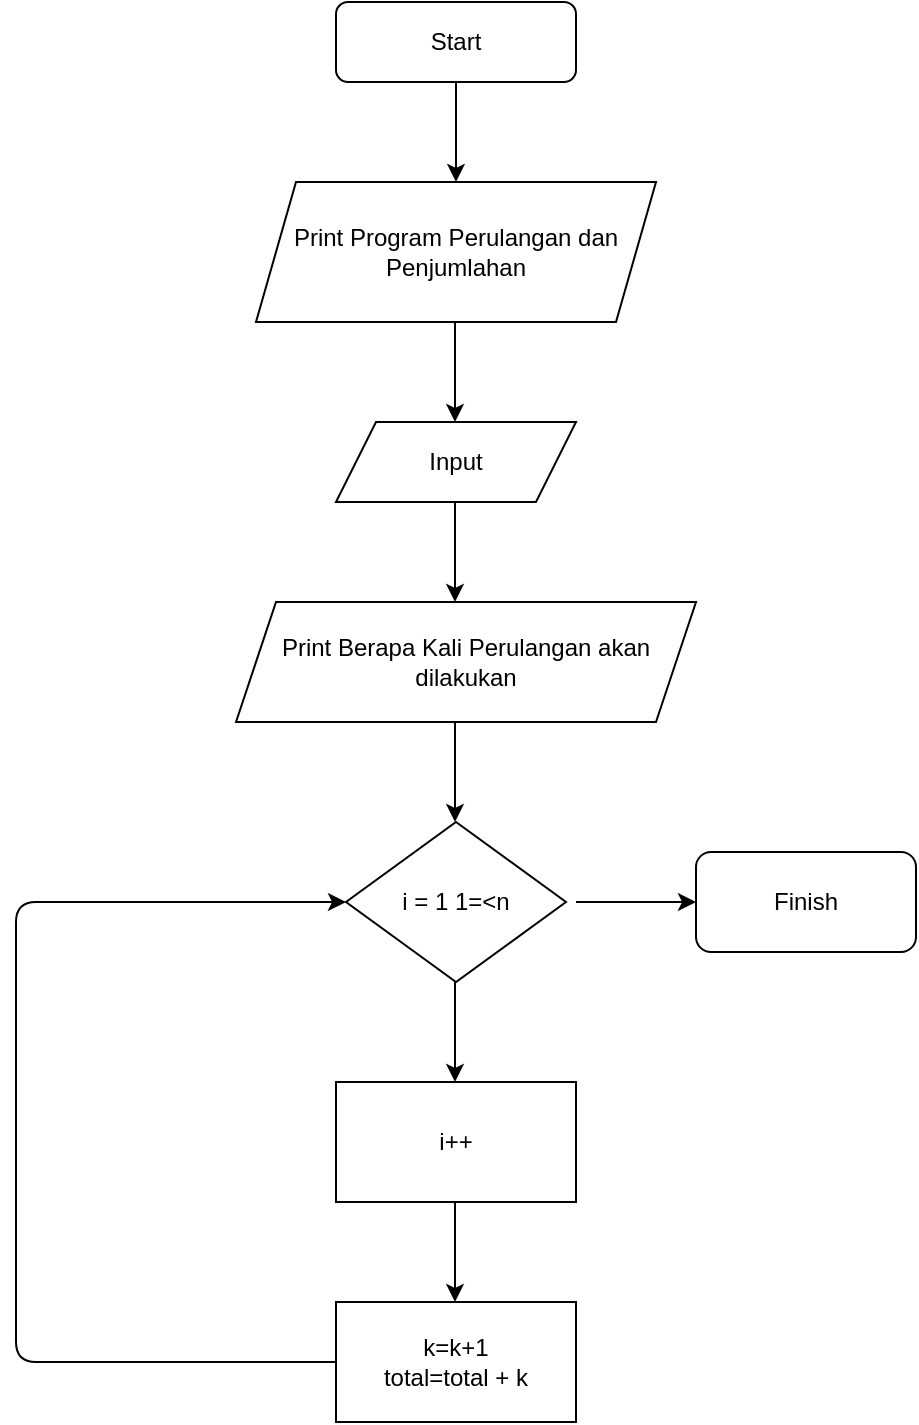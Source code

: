 <mxfile>
    <diagram id="HfKbD6i3CzUYfWaXi1h5" name="Page-1">
        <mxGraphModel dx="474" dy="568" grid="1" gridSize="10" guides="1" tooltips="1" connect="1" arrows="1" fold="1" page="1" pageScale="1" pageWidth="850" pageHeight="1100" math="0" shadow="0">
            <root>
                <mxCell id="0"/>
                <mxCell id="1" parent="0"/>
                <mxCell id="2" value="Start" style="rounded=1;whiteSpace=wrap;html=1;" vertex="1" parent="1">
                    <mxGeometry x="390" y="20" width="120" height="40" as="geometry"/>
                </mxCell>
                <mxCell id="3" value="" style="endArrow=classic;html=1;" edge="1" parent="1">
                    <mxGeometry width="50" height="50" relative="1" as="geometry">
                        <mxPoint x="450" y="60" as="sourcePoint"/>
                        <mxPoint x="450" y="110" as="targetPoint"/>
                    </mxGeometry>
                </mxCell>
                <mxCell id="4" value="Print Program Perulangan dan Penjumlahan" style="shape=parallelogram;perimeter=parallelogramPerimeter;whiteSpace=wrap;html=1;fixedSize=1;" vertex="1" parent="1">
                    <mxGeometry x="350" y="110" width="200" height="70" as="geometry"/>
                </mxCell>
                <mxCell id="5" value="" style="endArrow=classic;html=1;" edge="1" parent="1">
                    <mxGeometry width="50" height="50" relative="1" as="geometry">
                        <mxPoint x="449.5" y="180" as="sourcePoint"/>
                        <mxPoint x="449.5" y="230" as="targetPoint"/>
                    </mxGeometry>
                </mxCell>
                <mxCell id="6" value="Input" style="shape=parallelogram;perimeter=parallelogramPerimeter;whiteSpace=wrap;html=1;fixedSize=1;" vertex="1" parent="1">
                    <mxGeometry x="390" y="230" width="120" height="40" as="geometry"/>
                </mxCell>
                <mxCell id="7" value="" style="endArrow=classic;html=1;" edge="1" parent="1">
                    <mxGeometry width="50" height="50" relative="1" as="geometry">
                        <mxPoint x="449.5" y="270" as="sourcePoint"/>
                        <mxPoint x="449.5" y="320" as="targetPoint"/>
                    </mxGeometry>
                </mxCell>
                <mxCell id="8" value="Print Berapa Kali Perulangan akan dilakukan" style="shape=parallelogram;perimeter=parallelogramPerimeter;whiteSpace=wrap;html=1;fixedSize=1;" vertex="1" parent="1">
                    <mxGeometry x="340" y="320" width="230" height="60" as="geometry"/>
                </mxCell>
                <mxCell id="9" value="i = 1 1=&amp;lt;n" style="rhombus;whiteSpace=wrap;html=1;" vertex="1" parent="1">
                    <mxGeometry x="395" y="430" width="110" height="80" as="geometry"/>
                </mxCell>
                <mxCell id="10" value="" style="endArrow=classic;html=1;" edge="1" parent="1">
                    <mxGeometry width="50" height="50" relative="1" as="geometry">
                        <mxPoint x="449.5" y="380" as="sourcePoint"/>
                        <mxPoint x="449.5" y="430" as="targetPoint"/>
                    </mxGeometry>
                </mxCell>
                <mxCell id="11" value="i++" style="rounded=0;whiteSpace=wrap;html=1;" vertex="1" parent="1">
                    <mxGeometry x="390" y="560" width="120" height="60" as="geometry"/>
                </mxCell>
                <mxCell id="12" value="" style="endArrow=classic;html=1;" edge="1" parent="1">
                    <mxGeometry width="50" height="50" relative="1" as="geometry">
                        <mxPoint x="449.5" y="510" as="sourcePoint"/>
                        <mxPoint x="449.5" y="560" as="targetPoint"/>
                    </mxGeometry>
                </mxCell>
                <mxCell id="13" value="" style="endArrow=classic;html=1;" edge="1" parent="1">
                    <mxGeometry width="50" height="50" relative="1" as="geometry">
                        <mxPoint x="449.5" y="620" as="sourcePoint"/>
                        <mxPoint x="449.5" y="670" as="targetPoint"/>
                    </mxGeometry>
                </mxCell>
                <mxCell id="14" value="k=k+1&lt;br&gt;total=total + k" style="rounded=0;whiteSpace=wrap;html=1;" vertex="1" parent="1">
                    <mxGeometry x="390" y="670" width="120" height="60" as="geometry"/>
                </mxCell>
                <mxCell id="15" value="" style="endArrow=classic;html=1;exitX=0;exitY=0.5;exitDx=0;exitDy=0;entryX=0;entryY=0.5;entryDx=0;entryDy=0;" edge="1" parent="1" source="14" target="9">
                    <mxGeometry width="50" height="50" relative="1" as="geometry">
                        <mxPoint x="360" y="680" as="sourcePoint"/>
                        <mxPoint x="360" y="730" as="targetPoint"/>
                        <Array as="points">
                            <mxPoint x="230" y="700"/>
                            <mxPoint x="230" y="470"/>
                        </Array>
                    </mxGeometry>
                </mxCell>
                <mxCell id="16" value="Finish" style="rounded=1;whiteSpace=wrap;html=1;" vertex="1" parent="1">
                    <mxGeometry x="570" y="445" width="110" height="50" as="geometry"/>
                </mxCell>
                <mxCell id="17" value="" style="endArrow=classic;html=1;" edge="1" parent="1">
                    <mxGeometry width="50" height="50" relative="1" as="geometry">
                        <mxPoint x="510" y="470" as="sourcePoint"/>
                        <mxPoint x="570" y="470" as="targetPoint"/>
                    </mxGeometry>
                </mxCell>
            </root>
        </mxGraphModel>
    </diagram>
</mxfile>